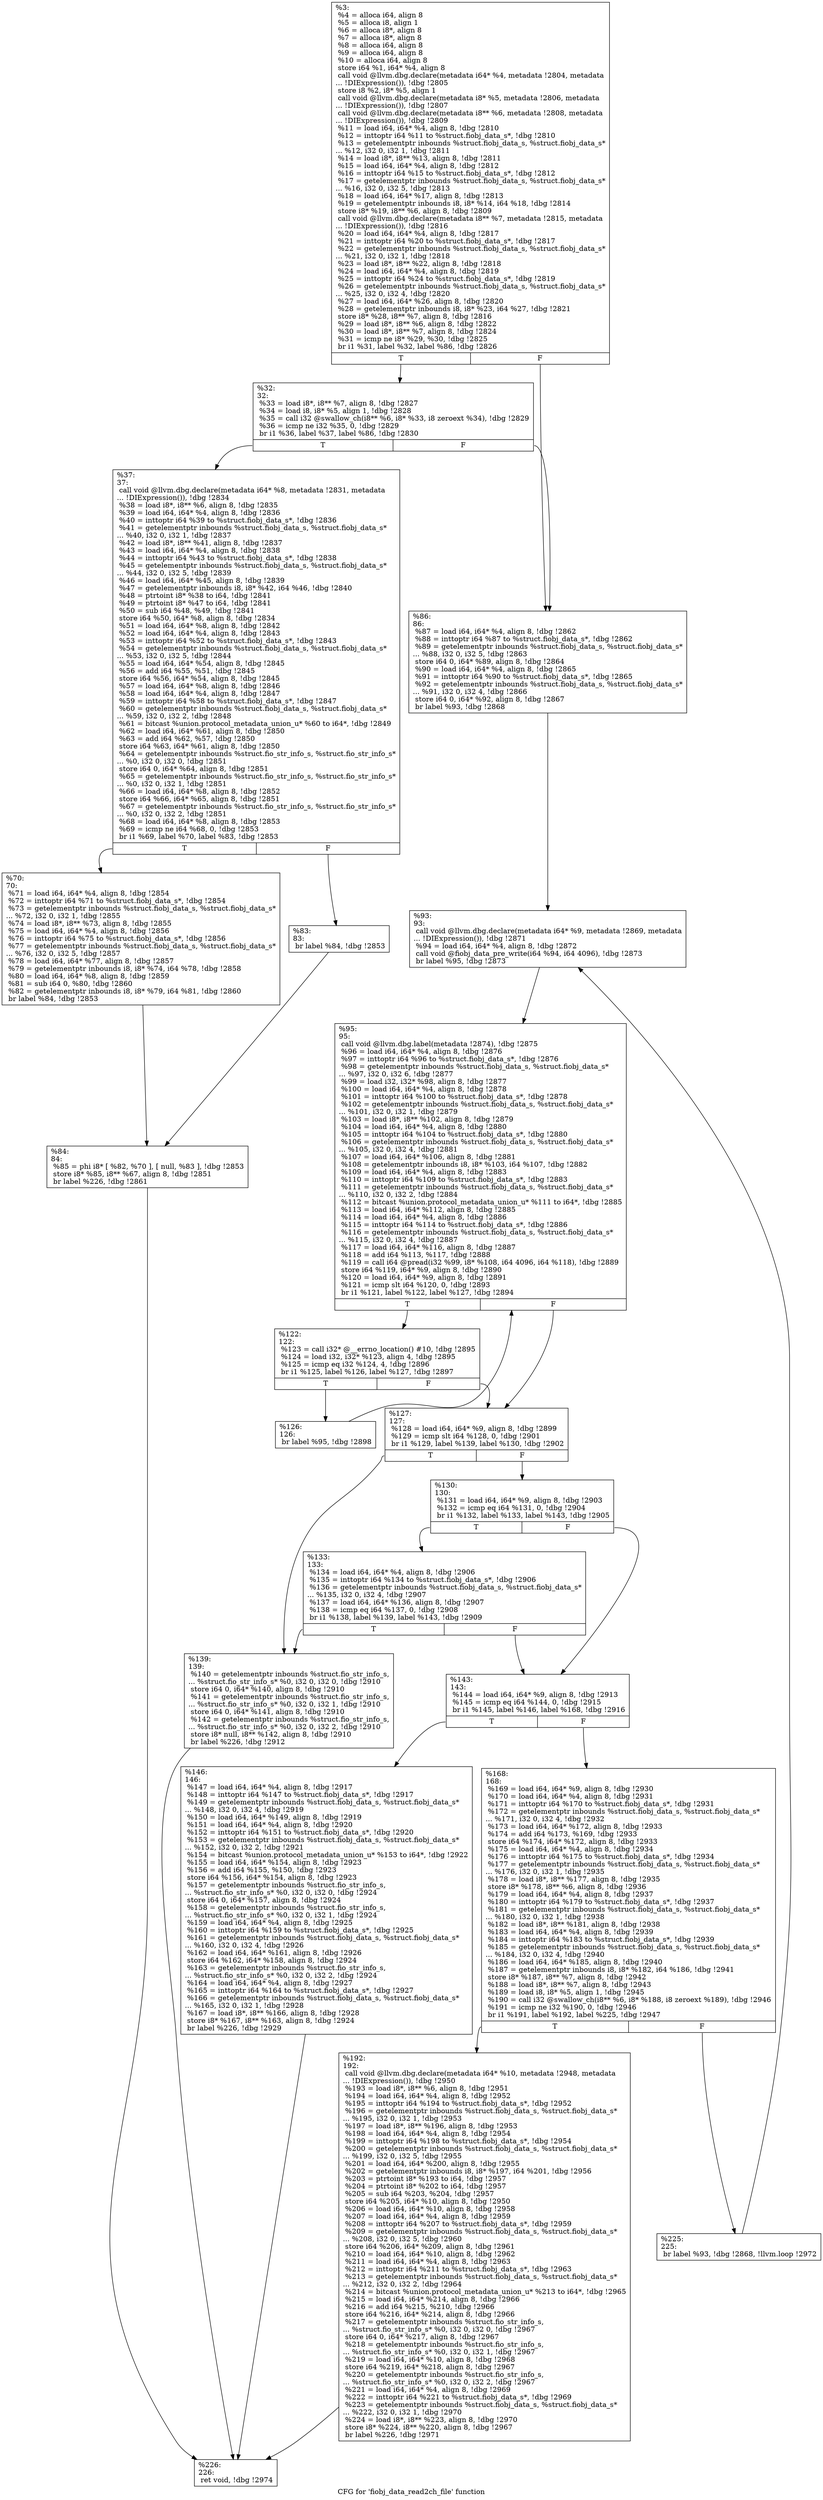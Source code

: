 digraph "CFG for 'fiobj_data_read2ch_file' function" {
	label="CFG for 'fiobj_data_read2ch_file' function";

	Node0x556851dd0340 [shape=record,label="{%3:\l  %4 = alloca i64, align 8\l  %5 = alloca i8, align 1\l  %6 = alloca i8*, align 8\l  %7 = alloca i8*, align 8\l  %8 = alloca i64, align 8\l  %9 = alloca i64, align 8\l  %10 = alloca i64, align 8\l  store i64 %1, i64* %4, align 8\l  call void @llvm.dbg.declare(metadata i64* %4, metadata !2804, metadata\l... !DIExpression()), !dbg !2805\l  store i8 %2, i8* %5, align 1\l  call void @llvm.dbg.declare(metadata i8* %5, metadata !2806, metadata\l... !DIExpression()), !dbg !2807\l  call void @llvm.dbg.declare(metadata i8** %6, metadata !2808, metadata\l... !DIExpression()), !dbg !2809\l  %11 = load i64, i64* %4, align 8, !dbg !2810\l  %12 = inttoptr i64 %11 to %struct.fiobj_data_s*, !dbg !2810\l  %13 = getelementptr inbounds %struct.fiobj_data_s, %struct.fiobj_data_s*\l... %12, i32 0, i32 1, !dbg !2811\l  %14 = load i8*, i8** %13, align 8, !dbg !2811\l  %15 = load i64, i64* %4, align 8, !dbg !2812\l  %16 = inttoptr i64 %15 to %struct.fiobj_data_s*, !dbg !2812\l  %17 = getelementptr inbounds %struct.fiobj_data_s, %struct.fiobj_data_s*\l... %16, i32 0, i32 5, !dbg !2813\l  %18 = load i64, i64* %17, align 8, !dbg !2813\l  %19 = getelementptr inbounds i8, i8* %14, i64 %18, !dbg !2814\l  store i8* %19, i8** %6, align 8, !dbg !2809\l  call void @llvm.dbg.declare(metadata i8** %7, metadata !2815, metadata\l... !DIExpression()), !dbg !2816\l  %20 = load i64, i64* %4, align 8, !dbg !2817\l  %21 = inttoptr i64 %20 to %struct.fiobj_data_s*, !dbg !2817\l  %22 = getelementptr inbounds %struct.fiobj_data_s, %struct.fiobj_data_s*\l... %21, i32 0, i32 1, !dbg !2818\l  %23 = load i8*, i8** %22, align 8, !dbg !2818\l  %24 = load i64, i64* %4, align 8, !dbg !2819\l  %25 = inttoptr i64 %24 to %struct.fiobj_data_s*, !dbg !2819\l  %26 = getelementptr inbounds %struct.fiobj_data_s, %struct.fiobj_data_s*\l... %25, i32 0, i32 4, !dbg !2820\l  %27 = load i64, i64* %26, align 8, !dbg !2820\l  %28 = getelementptr inbounds i8, i8* %23, i64 %27, !dbg !2821\l  store i8* %28, i8** %7, align 8, !dbg !2816\l  %29 = load i8*, i8** %6, align 8, !dbg !2822\l  %30 = load i8*, i8** %7, align 8, !dbg !2824\l  %31 = icmp ne i8* %29, %30, !dbg !2825\l  br i1 %31, label %32, label %86, !dbg !2826\l|{<s0>T|<s1>F}}"];
	Node0x556851dd0340:s0 -> Node0x556851dd4850;
	Node0x556851dd0340:s1 -> Node0x556851dd49e0;
	Node0x556851dd4850 [shape=record,label="{%32:\l32:                                               \l  %33 = load i8*, i8** %7, align 8, !dbg !2827\l  %34 = load i8, i8* %5, align 1, !dbg !2828\l  %35 = call i32 @swallow_ch(i8** %6, i8* %33, i8 zeroext %34), !dbg !2829\l  %36 = icmp ne i32 %35, 0, !dbg !2829\l  br i1 %36, label %37, label %86, !dbg !2830\l|{<s0>T|<s1>F}}"];
	Node0x556851dd4850:s0 -> Node0x556851dd48a0;
	Node0x556851dd4850:s1 -> Node0x556851dd49e0;
	Node0x556851dd48a0 [shape=record,label="{%37:\l37:                                               \l  call void @llvm.dbg.declare(metadata i64* %8, metadata !2831, metadata\l... !DIExpression()), !dbg !2834\l  %38 = load i8*, i8** %6, align 8, !dbg !2835\l  %39 = load i64, i64* %4, align 8, !dbg !2836\l  %40 = inttoptr i64 %39 to %struct.fiobj_data_s*, !dbg !2836\l  %41 = getelementptr inbounds %struct.fiobj_data_s, %struct.fiobj_data_s*\l... %40, i32 0, i32 1, !dbg !2837\l  %42 = load i8*, i8** %41, align 8, !dbg !2837\l  %43 = load i64, i64* %4, align 8, !dbg !2838\l  %44 = inttoptr i64 %43 to %struct.fiobj_data_s*, !dbg !2838\l  %45 = getelementptr inbounds %struct.fiobj_data_s, %struct.fiobj_data_s*\l... %44, i32 0, i32 5, !dbg !2839\l  %46 = load i64, i64* %45, align 8, !dbg !2839\l  %47 = getelementptr inbounds i8, i8* %42, i64 %46, !dbg !2840\l  %48 = ptrtoint i8* %38 to i64, !dbg !2841\l  %49 = ptrtoint i8* %47 to i64, !dbg !2841\l  %50 = sub i64 %48, %49, !dbg !2841\l  store i64 %50, i64* %8, align 8, !dbg !2834\l  %51 = load i64, i64* %8, align 8, !dbg !2842\l  %52 = load i64, i64* %4, align 8, !dbg !2843\l  %53 = inttoptr i64 %52 to %struct.fiobj_data_s*, !dbg !2843\l  %54 = getelementptr inbounds %struct.fiobj_data_s, %struct.fiobj_data_s*\l... %53, i32 0, i32 5, !dbg !2844\l  %55 = load i64, i64* %54, align 8, !dbg !2845\l  %56 = add i64 %55, %51, !dbg !2845\l  store i64 %56, i64* %54, align 8, !dbg !2845\l  %57 = load i64, i64* %8, align 8, !dbg !2846\l  %58 = load i64, i64* %4, align 8, !dbg !2847\l  %59 = inttoptr i64 %58 to %struct.fiobj_data_s*, !dbg !2847\l  %60 = getelementptr inbounds %struct.fiobj_data_s, %struct.fiobj_data_s*\l... %59, i32 0, i32 2, !dbg !2848\l  %61 = bitcast %union.protocol_metadata_union_u* %60 to i64*, !dbg !2849\l  %62 = load i64, i64* %61, align 8, !dbg !2850\l  %63 = add i64 %62, %57, !dbg !2850\l  store i64 %63, i64* %61, align 8, !dbg !2850\l  %64 = getelementptr inbounds %struct.fio_str_info_s, %struct.fio_str_info_s*\l... %0, i32 0, i32 0, !dbg !2851\l  store i64 0, i64* %64, align 8, !dbg !2851\l  %65 = getelementptr inbounds %struct.fio_str_info_s, %struct.fio_str_info_s*\l... %0, i32 0, i32 1, !dbg !2851\l  %66 = load i64, i64* %8, align 8, !dbg !2852\l  store i64 %66, i64* %65, align 8, !dbg !2851\l  %67 = getelementptr inbounds %struct.fio_str_info_s, %struct.fio_str_info_s*\l... %0, i32 0, i32 2, !dbg !2851\l  %68 = load i64, i64* %8, align 8, !dbg !2853\l  %69 = icmp ne i64 %68, 0, !dbg !2853\l  br i1 %69, label %70, label %83, !dbg !2853\l|{<s0>T|<s1>F}}"];
	Node0x556851dd48a0:s0 -> Node0x556851dd48f0;
	Node0x556851dd48a0:s1 -> Node0x556851dd4940;
	Node0x556851dd48f0 [shape=record,label="{%70:\l70:                                               \l  %71 = load i64, i64* %4, align 8, !dbg !2854\l  %72 = inttoptr i64 %71 to %struct.fiobj_data_s*, !dbg !2854\l  %73 = getelementptr inbounds %struct.fiobj_data_s, %struct.fiobj_data_s*\l... %72, i32 0, i32 1, !dbg !2855\l  %74 = load i8*, i8** %73, align 8, !dbg !2855\l  %75 = load i64, i64* %4, align 8, !dbg !2856\l  %76 = inttoptr i64 %75 to %struct.fiobj_data_s*, !dbg !2856\l  %77 = getelementptr inbounds %struct.fiobj_data_s, %struct.fiobj_data_s*\l... %76, i32 0, i32 5, !dbg !2857\l  %78 = load i64, i64* %77, align 8, !dbg !2857\l  %79 = getelementptr inbounds i8, i8* %74, i64 %78, !dbg !2858\l  %80 = load i64, i64* %8, align 8, !dbg !2859\l  %81 = sub i64 0, %80, !dbg !2860\l  %82 = getelementptr inbounds i8, i8* %79, i64 %81, !dbg !2860\l  br label %84, !dbg !2853\l}"];
	Node0x556851dd48f0 -> Node0x556851dd4990;
	Node0x556851dd4940 [shape=record,label="{%83:\l83:                                               \l  br label %84, !dbg !2853\l}"];
	Node0x556851dd4940 -> Node0x556851dd4990;
	Node0x556851dd4990 [shape=record,label="{%84:\l84:                                               \l  %85 = phi i8* [ %82, %70 ], [ null, %83 ], !dbg !2853\l  store i8* %85, i8** %67, align 8, !dbg !2851\l  br label %226, !dbg !2861\l}"];
	Node0x556851dd4990 -> Node0x556851dd4e40;
	Node0x556851dd49e0 [shape=record,label="{%86:\l86:                                               \l  %87 = load i64, i64* %4, align 8, !dbg !2862\l  %88 = inttoptr i64 %87 to %struct.fiobj_data_s*, !dbg !2862\l  %89 = getelementptr inbounds %struct.fiobj_data_s, %struct.fiobj_data_s*\l... %88, i32 0, i32 5, !dbg !2863\l  store i64 0, i64* %89, align 8, !dbg !2864\l  %90 = load i64, i64* %4, align 8, !dbg !2865\l  %91 = inttoptr i64 %90 to %struct.fiobj_data_s*, !dbg !2865\l  %92 = getelementptr inbounds %struct.fiobj_data_s, %struct.fiobj_data_s*\l... %91, i32 0, i32 4, !dbg !2866\l  store i64 0, i64* %92, align 8, !dbg !2867\l  br label %93, !dbg !2868\l}"];
	Node0x556851dd49e0 -> Node0x556851dd4a30;
	Node0x556851dd4a30 [shape=record,label="{%93:\l93:                                               \l  call void @llvm.dbg.declare(metadata i64* %9, metadata !2869, metadata\l... !DIExpression()), !dbg !2871\l  %94 = load i64, i64* %4, align 8, !dbg !2872\l  call void @fiobj_data_pre_write(i64 %94, i64 4096), !dbg !2873\l  br label %95, !dbg !2873\l}"];
	Node0x556851dd4a30 -> Node0x556851dd4a80;
	Node0x556851dd4a80 [shape=record,label="{%95:\l95:                                               \l  call void @llvm.dbg.label(metadata !2874), !dbg !2875\l  %96 = load i64, i64* %4, align 8, !dbg !2876\l  %97 = inttoptr i64 %96 to %struct.fiobj_data_s*, !dbg !2876\l  %98 = getelementptr inbounds %struct.fiobj_data_s, %struct.fiobj_data_s*\l... %97, i32 0, i32 6, !dbg !2877\l  %99 = load i32, i32* %98, align 8, !dbg !2877\l  %100 = load i64, i64* %4, align 8, !dbg !2878\l  %101 = inttoptr i64 %100 to %struct.fiobj_data_s*, !dbg !2878\l  %102 = getelementptr inbounds %struct.fiobj_data_s, %struct.fiobj_data_s*\l... %101, i32 0, i32 1, !dbg !2879\l  %103 = load i8*, i8** %102, align 8, !dbg !2879\l  %104 = load i64, i64* %4, align 8, !dbg !2880\l  %105 = inttoptr i64 %104 to %struct.fiobj_data_s*, !dbg !2880\l  %106 = getelementptr inbounds %struct.fiobj_data_s, %struct.fiobj_data_s*\l... %105, i32 0, i32 4, !dbg !2881\l  %107 = load i64, i64* %106, align 8, !dbg !2881\l  %108 = getelementptr inbounds i8, i8* %103, i64 %107, !dbg !2882\l  %109 = load i64, i64* %4, align 8, !dbg !2883\l  %110 = inttoptr i64 %109 to %struct.fiobj_data_s*, !dbg !2883\l  %111 = getelementptr inbounds %struct.fiobj_data_s, %struct.fiobj_data_s*\l... %110, i32 0, i32 2, !dbg !2884\l  %112 = bitcast %union.protocol_metadata_union_u* %111 to i64*, !dbg !2885\l  %113 = load i64, i64* %112, align 8, !dbg !2885\l  %114 = load i64, i64* %4, align 8, !dbg !2886\l  %115 = inttoptr i64 %114 to %struct.fiobj_data_s*, !dbg !2886\l  %116 = getelementptr inbounds %struct.fiobj_data_s, %struct.fiobj_data_s*\l... %115, i32 0, i32 4, !dbg !2887\l  %117 = load i64, i64* %116, align 8, !dbg !2887\l  %118 = add i64 %113, %117, !dbg !2888\l  %119 = call i64 @pread(i32 %99, i8* %108, i64 4096, i64 %118), !dbg !2889\l  store i64 %119, i64* %9, align 8, !dbg !2890\l  %120 = load i64, i64* %9, align 8, !dbg !2891\l  %121 = icmp slt i64 %120, 0, !dbg !2893\l  br i1 %121, label %122, label %127, !dbg !2894\l|{<s0>T|<s1>F}}"];
	Node0x556851dd4a80:s0 -> Node0x556851dd4ad0;
	Node0x556851dd4a80:s1 -> Node0x556851dd4b70;
	Node0x556851dd4ad0 [shape=record,label="{%122:\l122:                                              \l  %123 = call i32* @__errno_location() #10, !dbg !2895\l  %124 = load i32, i32* %123, align 4, !dbg !2895\l  %125 = icmp eq i32 %124, 4, !dbg !2896\l  br i1 %125, label %126, label %127, !dbg !2897\l|{<s0>T|<s1>F}}"];
	Node0x556851dd4ad0:s0 -> Node0x556851dd4b20;
	Node0x556851dd4ad0:s1 -> Node0x556851dd4b70;
	Node0x556851dd4b20 [shape=record,label="{%126:\l126:                                              \l  br label %95, !dbg !2898\l}"];
	Node0x556851dd4b20 -> Node0x556851dd4a80;
	Node0x556851dd4b70 [shape=record,label="{%127:\l127:                                              \l  %128 = load i64, i64* %9, align 8, !dbg !2899\l  %129 = icmp slt i64 %128, 0, !dbg !2901\l  br i1 %129, label %139, label %130, !dbg !2902\l|{<s0>T|<s1>F}}"];
	Node0x556851dd4b70:s0 -> Node0x556851dd4c60;
	Node0x556851dd4b70:s1 -> Node0x556851dd4bc0;
	Node0x556851dd4bc0 [shape=record,label="{%130:\l130:                                              \l  %131 = load i64, i64* %9, align 8, !dbg !2903\l  %132 = icmp eq i64 %131, 0, !dbg !2904\l  br i1 %132, label %133, label %143, !dbg !2905\l|{<s0>T|<s1>F}}"];
	Node0x556851dd4bc0:s0 -> Node0x556851dd4c10;
	Node0x556851dd4bc0:s1 -> Node0x556851dd4cb0;
	Node0x556851dd4c10 [shape=record,label="{%133:\l133:                                              \l  %134 = load i64, i64* %4, align 8, !dbg !2906\l  %135 = inttoptr i64 %134 to %struct.fiobj_data_s*, !dbg !2906\l  %136 = getelementptr inbounds %struct.fiobj_data_s, %struct.fiobj_data_s*\l... %135, i32 0, i32 4, !dbg !2907\l  %137 = load i64, i64* %136, align 8, !dbg !2907\l  %138 = icmp eq i64 %137, 0, !dbg !2908\l  br i1 %138, label %139, label %143, !dbg !2909\l|{<s0>T|<s1>F}}"];
	Node0x556851dd4c10:s0 -> Node0x556851dd4c60;
	Node0x556851dd4c10:s1 -> Node0x556851dd4cb0;
	Node0x556851dd4c60 [shape=record,label="{%139:\l139:                                              \l  %140 = getelementptr inbounds %struct.fio_str_info_s,\l... %struct.fio_str_info_s* %0, i32 0, i32 0, !dbg !2910\l  store i64 0, i64* %140, align 8, !dbg !2910\l  %141 = getelementptr inbounds %struct.fio_str_info_s,\l... %struct.fio_str_info_s* %0, i32 0, i32 1, !dbg !2910\l  store i64 0, i64* %141, align 8, !dbg !2910\l  %142 = getelementptr inbounds %struct.fio_str_info_s,\l... %struct.fio_str_info_s* %0, i32 0, i32 2, !dbg !2910\l  store i8* null, i8** %142, align 8, !dbg !2910\l  br label %226, !dbg !2912\l}"];
	Node0x556851dd4c60 -> Node0x556851dd4e40;
	Node0x556851dd4cb0 [shape=record,label="{%143:\l143:                                              \l  %144 = load i64, i64* %9, align 8, !dbg !2913\l  %145 = icmp eq i64 %144, 0, !dbg !2915\l  br i1 %145, label %146, label %168, !dbg !2916\l|{<s0>T|<s1>F}}"];
	Node0x556851dd4cb0:s0 -> Node0x556851dd4d00;
	Node0x556851dd4cb0:s1 -> Node0x556851dd4d50;
	Node0x556851dd4d00 [shape=record,label="{%146:\l146:                                              \l  %147 = load i64, i64* %4, align 8, !dbg !2917\l  %148 = inttoptr i64 %147 to %struct.fiobj_data_s*, !dbg !2917\l  %149 = getelementptr inbounds %struct.fiobj_data_s, %struct.fiobj_data_s*\l... %148, i32 0, i32 4, !dbg !2919\l  %150 = load i64, i64* %149, align 8, !dbg !2919\l  %151 = load i64, i64* %4, align 8, !dbg !2920\l  %152 = inttoptr i64 %151 to %struct.fiobj_data_s*, !dbg !2920\l  %153 = getelementptr inbounds %struct.fiobj_data_s, %struct.fiobj_data_s*\l... %152, i32 0, i32 2, !dbg !2921\l  %154 = bitcast %union.protocol_metadata_union_u* %153 to i64*, !dbg !2922\l  %155 = load i64, i64* %154, align 8, !dbg !2923\l  %156 = add i64 %155, %150, !dbg !2923\l  store i64 %156, i64* %154, align 8, !dbg !2923\l  %157 = getelementptr inbounds %struct.fio_str_info_s,\l... %struct.fio_str_info_s* %0, i32 0, i32 0, !dbg !2924\l  store i64 0, i64* %157, align 8, !dbg !2924\l  %158 = getelementptr inbounds %struct.fio_str_info_s,\l... %struct.fio_str_info_s* %0, i32 0, i32 1, !dbg !2924\l  %159 = load i64, i64* %4, align 8, !dbg !2925\l  %160 = inttoptr i64 %159 to %struct.fiobj_data_s*, !dbg !2925\l  %161 = getelementptr inbounds %struct.fiobj_data_s, %struct.fiobj_data_s*\l... %160, i32 0, i32 4, !dbg !2926\l  %162 = load i64, i64* %161, align 8, !dbg !2926\l  store i64 %162, i64* %158, align 8, !dbg !2924\l  %163 = getelementptr inbounds %struct.fio_str_info_s,\l... %struct.fio_str_info_s* %0, i32 0, i32 2, !dbg !2924\l  %164 = load i64, i64* %4, align 8, !dbg !2927\l  %165 = inttoptr i64 %164 to %struct.fiobj_data_s*, !dbg !2927\l  %166 = getelementptr inbounds %struct.fiobj_data_s, %struct.fiobj_data_s*\l... %165, i32 0, i32 1, !dbg !2928\l  %167 = load i8*, i8** %166, align 8, !dbg !2928\l  store i8* %167, i8** %163, align 8, !dbg !2924\l  br label %226, !dbg !2929\l}"];
	Node0x556851dd4d00 -> Node0x556851dd4e40;
	Node0x556851dd4d50 [shape=record,label="{%168:\l168:                                              \l  %169 = load i64, i64* %9, align 8, !dbg !2930\l  %170 = load i64, i64* %4, align 8, !dbg !2931\l  %171 = inttoptr i64 %170 to %struct.fiobj_data_s*, !dbg !2931\l  %172 = getelementptr inbounds %struct.fiobj_data_s, %struct.fiobj_data_s*\l... %171, i32 0, i32 4, !dbg !2932\l  %173 = load i64, i64* %172, align 8, !dbg !2933\l  %174 = add i64 %173, %169, !dbg !2933\l  store i64 %174, i64* %172, align 8, !dbg !2933\l  %175 = load i64, i64* %4, align 8, !dbg !2934\l  %176 = inttoptr i64 %175 to %struct.fiobj_data_s*, !dbg !2934\l  %177 = getelementptr inbounds %struct.fiobj_data_s, %struct.fiobj_data_s*\l... %176, i32 0, i32 1, !dbg !2935\l  %178 = load i8*, i8** %177, align 8, !dbg !2935\l  store i8* %178, i8** %6, align 8, !dbg !2936\l  %179 = load i64, i64* %4, align 8, !dbg !2937\l  %180 = inttoptr i64 %179 to %struct.fiobj_data_s*, !dbg !2937\l  %181 = getelementptr inbounds %struct.fiobj_data_s, %struct.fiobj_data_s*\l... %180, i32 0, i32 1, !dbg !2938\l  %182 = load i8*, i8** %181, align 8, !dbg !2938\l  %183 = load i64, i64* %4, align 8, !dbg !2939\l  %184 = inttoptr i64 %183 to %struct.fiobj_data_s*, !dbg !2939\l  %185 = getelementptr inbounds %struct.fiobj_data_s, %struct.fiobj_data_s*\l... %184, i32 0, i32 4, !dbg !2940\l  %186 = load i64, i64* %185, align 8, !dbg !2940\l  %187 = getelementptr inbounds i8, i8* %182, i64 %186, !dbg !2941\l  store i8* %187, i8** %7, align 8, !dbg !2942\l  %188 = load i8*, i8** %7, align 8, !dbg !2943\l  %189 = load i8, i8* %5, align 1, !dbg !2945\l  %190 = call i32 @swallow_ch(i8** %6, i8* %188, i8 zeroext %189), !dbg !2946\l  %191 = icmp ne i32 %190, 0, !dbg !2946\l  br i1 %191, label %192, label %225, !dbg !2947\l|{<s0>T|<s1>F}}"];
	Node0x556851dd4d50:s0 -> Node0x556851dd4da0;
	Node0x556851dd4d50:s1 -> Node0x556851dd4df0;
	Node0x556851dd4da0 [shape=record,label="{%192:\l192:                                              \l  call void @llvm.dbg.declare(metadata i64* %10, metadata !2948, metadata\l... !DIExpression()), !dbg !2950\l  %193 = load i8*, i8** %6, align 8, !dbg !2951\l  %194 = load i64, i64* %4, align 8, !dbg !2952\l  %195 = inttoptr i64 %194 to %struct.fiobj_data_s*, !dbg !2952\l  %196 = getelementptr inbounds %struct.fiobj_data_s, %struct.fiobj_data_s*\l... %195, i32 0, i32 1, !dbg !2953\l  %197 = load i8*, i8** %196, align 8, !dbg !2953\l  %198 = load i64, i64* %4, align 8, !dbg !2954\l  %199 = inttoptr i64 %198 to %struct.fiobj_data_s*, !dbg !2954\l  %200 = getelementptr inbounds %struct.fiobj_data_s, %struct.fiobj_data_s*\l... %199, i32 0, i32 5, !dbg !2955\l  %201 = load i64, i64* %200, align 8, !dbg !2955\l  %202 = getelementptr inbounds i8, i8* %197, i64 %201, !dbg !2956\l  %203 = ptrtoint i8* %193 to i64, !dbg !2957\l  %204 = ptrtoint i8* %202 to i64, !dbg !2957\l  %205 = sub i64 %203, %204, !dbg !2957\l  store i64 %205, i64* %10, align 8, !dbg !2950\l  %206 = load i64, i64* %10, align 8, !dbg !2958\l  %207 = load i64, i64* %4, align 8, !dbg !2959\l  %208 = inttoptr i64 %207 to %struct.fiobj_data_s*, !dbg !2959\l  %209 = getelementptr inbounds %struct.fiobj_data_s, %struct.fiobj_data_s*\l... %208, i32 0, i32 5, !dbg !2960\l  store i64 %206, i64* %209, align 8, !dbg !2961\l  %210 = load i64, i64* %10, align 8, !dbg !2962\l  %211 = load i64, i64* %4, align 8, !dbg !2963\l  %212 = inttoptr i64 %211 to %struct.fiobj_data_s*, !dbg !2963\l  %213 = getelementptr inbounds %struct.fiobj_data_s, %struct.fiobj_data_s*\l... %212, i32 0, i32 2, !dbg !2964\l  %214 = bitcast %union.protocol_metadata_union_u* %213 to i64*, !dbg !2965\l  %215 = load i64, i64* %214, align 8, !dbg !2966\l  %216 = add i64 %215, %210, !dbg !2966\l  store i64 %216, i64* %214, align 8, !dbg !2966\l  %217 = getelementptr inbounds %struct.fio_str_info_s,\l... %struct.fio_str_info_s* %0, i32 0, i32 0, !dbg !2967\l  store i64 0, i64* %217, align 8, !dbg !2967\l  %218 = getelementptr inbounds %struct.fio_str_info_s,\l... %struct.fio_str_info_s* %0, i32 0, i32 1, !dbg !2967\l  %219 = load i64, i64* %10, align 8, !dbg !2968\l  store i64 %219, i64* %218, align 8, !dbg !2967\l  %220 = getelementptr inbounds %struct.fio_str_info_s,\l... %struct.fio_str_info_s* %0, i32 0, i32 2, !dbg !2967\l  %221 = load i64, i64* %4, align 8, !dbg !2969\l  %222 = inttoptr i64 %221 to %struct.fiobj_data_s*, !dbg !2969\l  %223 = getelementptr inbounds %struct.fiobj_data_s, %struct.fiobj_data_s*\l... %222, i32 0, i32 1, !dbg !2970\l  %224 = load i8*, i8** %223, align 8, !dbg !2970\l  store i8* %224, i8** %220, align 8, !dbg !2967\l  br label %226, !dbg !2971\l}"];
	Node0x556851dd4da0 -> Node0x556851dd4e40;
	Node0x556851dd4df0 [shape=record,label="{%225:\l225:                                              \l  br label %93, !dbg !2868, !llvm.loop !2972\l}"];
	Node0x556851dd4df0 -> Node0x556851dd4a30;
	Node0x556851dd4e40 [shape=record,label="{%226:\l226:                                              \l  ret void, !dbg !2974\l}"];
}
